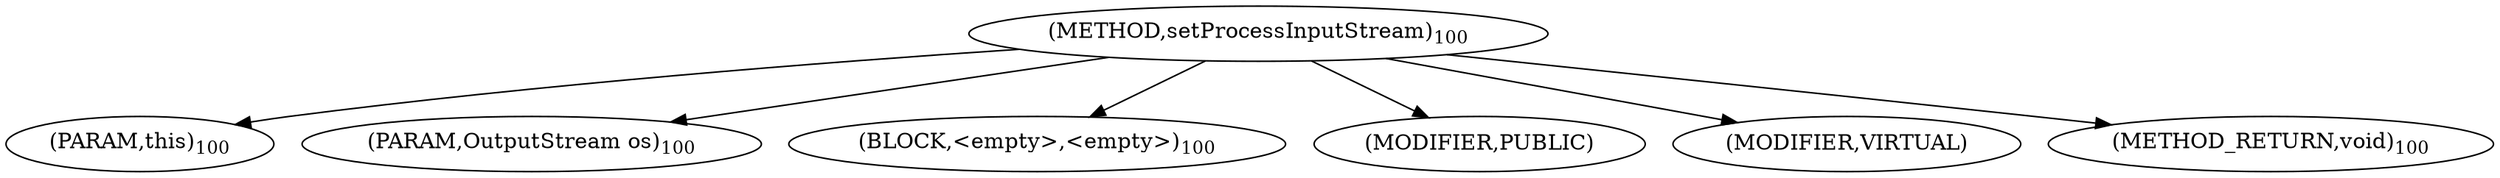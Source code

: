 digraph "setProcessInputStream" {  
"109" [label = <(METHOD,setProcessInputStream)<SUB>100</SUB>> ]
"110" [label = <(PARAM,this)<SUB>100</SUB>> ]
"111" [label = <(PARAM,OutputStream os)<SUB>100</SUB>> ]
"112" [label = <(BLOCK,&lt;empty&gt;,&lt;empty&gt;)<SUB>100</SUB>> ]
"113" [label = <(MODIFIER,PUBLIC)> ]
"114" [label = <(MODIFIER,VIRTUAL)> ]
"115" [label = <(METHOD_RETURN,void)<SUB>100</SUB>> ]
  "109" -> "110" 
  "109" -> "111" 
  "109" -> "112" 
  "109" -> "113" 
  "109" -> "114" 
  "109" -> "115" 
}
